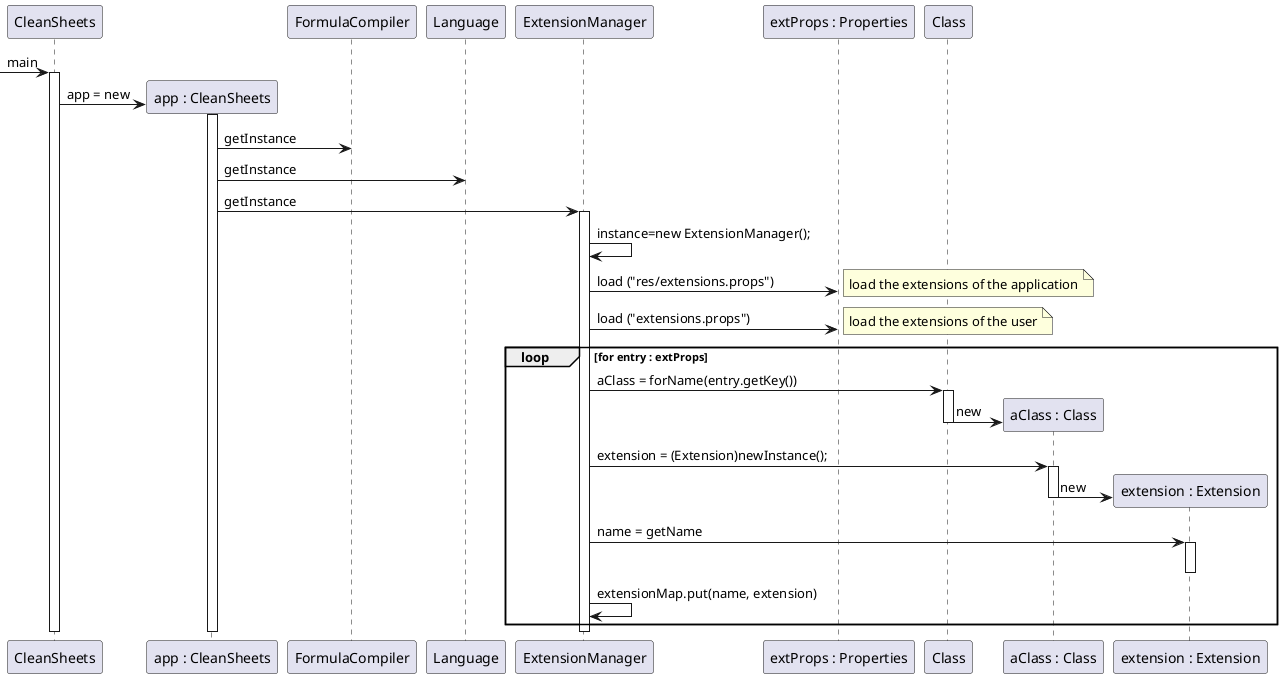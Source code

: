  @startuml doc-files/application_start_image1.png
participant CleanSheets as CS
participant "app : CleanSheets" as aCS
participant "FormulaCompiler" as FC
participant Language as L
participant ExtensionManager as EM
participant "extProps : Properties" as extProps
participant Class as Class
participant "aClass : Class" as aClass
participant "extension : Extension" as aExt

[-> CS: main

activate CS 

create aCS
CS -> aCS : app = new

activate aCS
aCS -> FC : getInstance
aCS -> L : getInstance
aCS -> EM : getInstance

activate EM
EM -> EM : instance=new ExtensionManager();
EM -> extProps : load ("res/extensions.props")
note right: load the extensions of the application
EM -> extProps : load ("extensions.props")
note right: load the extensions of the user

loop for entry : extProps
    EM -> Class : aClass = forName(entry.getKey())
    activate Class
    create aClass
 	Class -> aClass : new
	deactivate Class
    EM -> aClass : extension = (Extension)newInstance();
	activate aClass
    create aExt
    aClass -> aExt : new
    deactivate aClass
    
    EM -> aExt : name = getName
    activate aExt
    deactivate aExt
    EM -> EM : extensionMap.put(name, extension)
end
        
deactivate EM

deactivate aCS

deactivate CS
@enduml
